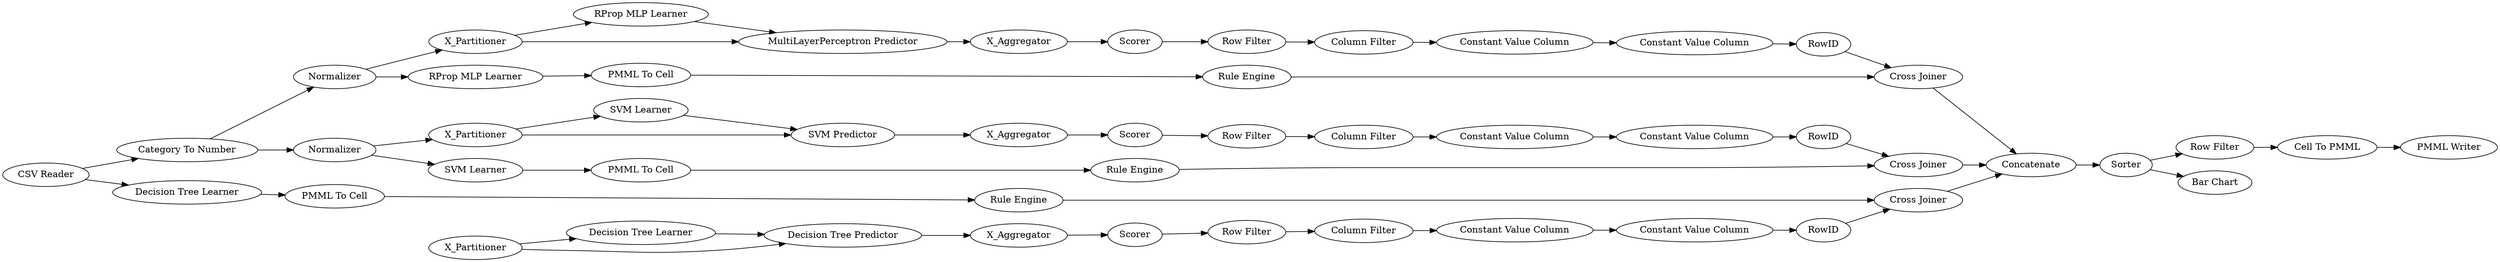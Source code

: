 digraph {
	1 [label="CSV Reader"]
	2 [label="Category To Number"]
	48 [label=Concatenate]
	49 [label=Sorter]
	50 [label="Row Filter"]
	51 [label="Cell To PMML"]
	52 [label="PMML Writer"]
	53 [label="Bar Chart"]
	4 [label=Normalizer]
	5 [label=X_Partitioner]
	6 [label="RProp MLP Learner"]
	7 [label="MultiLayerPerceptron Predictor"]
	8 [label=X_Aggregator]
	9 [label=Scorer]
	10 [label="Row Filter"]
	11 [label="Column Filter"]
	12 [label="Constant Value Column"]
	13 [label="Constant Value Column"]
	14 [label=RowID]
	15 [label="Cross Joiner"]
	16 [label="RProp MLP Learner"]
	17 [label="PMML To Cell"]
	18 [label="Rule Engine"]
	3 [label=Normalizer]
	19 [label=X_Partitioner]
	20 [label="SVM Learner"]
	21 [label="SVM Predictor"]
	23 [label=X_Aggregator]
	24 [label=Scorer]
	25 [label="Row Filter"]
	26 [label="Column Filter"]
	27 [label="Constant Value Column"]
	28 [label="Constant Value Column"]
	29 [label=RowID]
	30 [label="Cross Joiner"]
	31 [label="SVM Learner"]
	32 [label="PMML To Cell"]
	33 [label="Rule Engine"]
	34 [label=X_Partitioner]
	35 [label="Decision Tree Learner"]
	36 [label="Decision Tree Predictor"]
	37 [label=Scorer]
	38 [label="Row Filter"]
	39 [label="Column Filter"]
	40 [label="Constant Value Column"]
	41 [label="Constant Value Column"]
	42 [label=RowID]
	43 [label=X_Aggregator]
	44 [label="Cross Joiner"]
	45 [label="Decision Tree Learner"]
	46 [label="PMML To Cell"]
	47 [label="Rule Engine"]
	4 -> 5
	4 -> 16
	5 -> 7
	5 -> 6
	6 -> 7
	7 -> 8
	8 -> 9
	9 -> 10
	10 -> 11
	11 -> 12
	12 -> 13
	13 -> 14
	14 -> 15
	16 -> 17
	17 -> 18
	18 -> 15
	3 -> 19
	3 -> 31
	19 -> 21
	19 -> 20
	20 -> 21
	21 -> 23
	23 -> 24
	24 -> 25
	25 -> 26
	26 -> 27
	27 -> 28
	28 -> 29
	29 -> 30
	31 -> 32
	32 -> 33
	33 -> 30
	34 -> 35
	34 -> 36
	35 -> 36
	36 -> 43
	37 -> 38
	38 -> 39
	39 -> 40
	40 -> 41
	41 -> 42
	42 -> 44
	43 -> 37
	45 -> 46
	46 -> 47
	47 -> 44
	1 -> 2
	1 -> 45
	2 -> 4
	2 -> 3
	48 -> 49
	49 -> 50
	49 -> 53
	50 -> 51
	51 -> 52
	15 -> 48
	30 -> 48
	44 -> 48
	rankdir=LR
}
